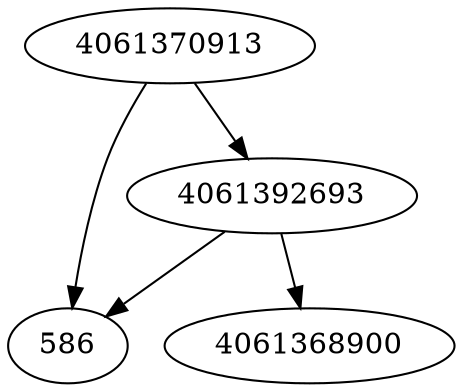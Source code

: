 strict digraph  {
4061370913;
586;
4061368900;
4061392693;
4061370913 -> 586;
4061370913 -> 4061392693;
4061392693 -> 586;
4061392693 -> 4061368900;
}
